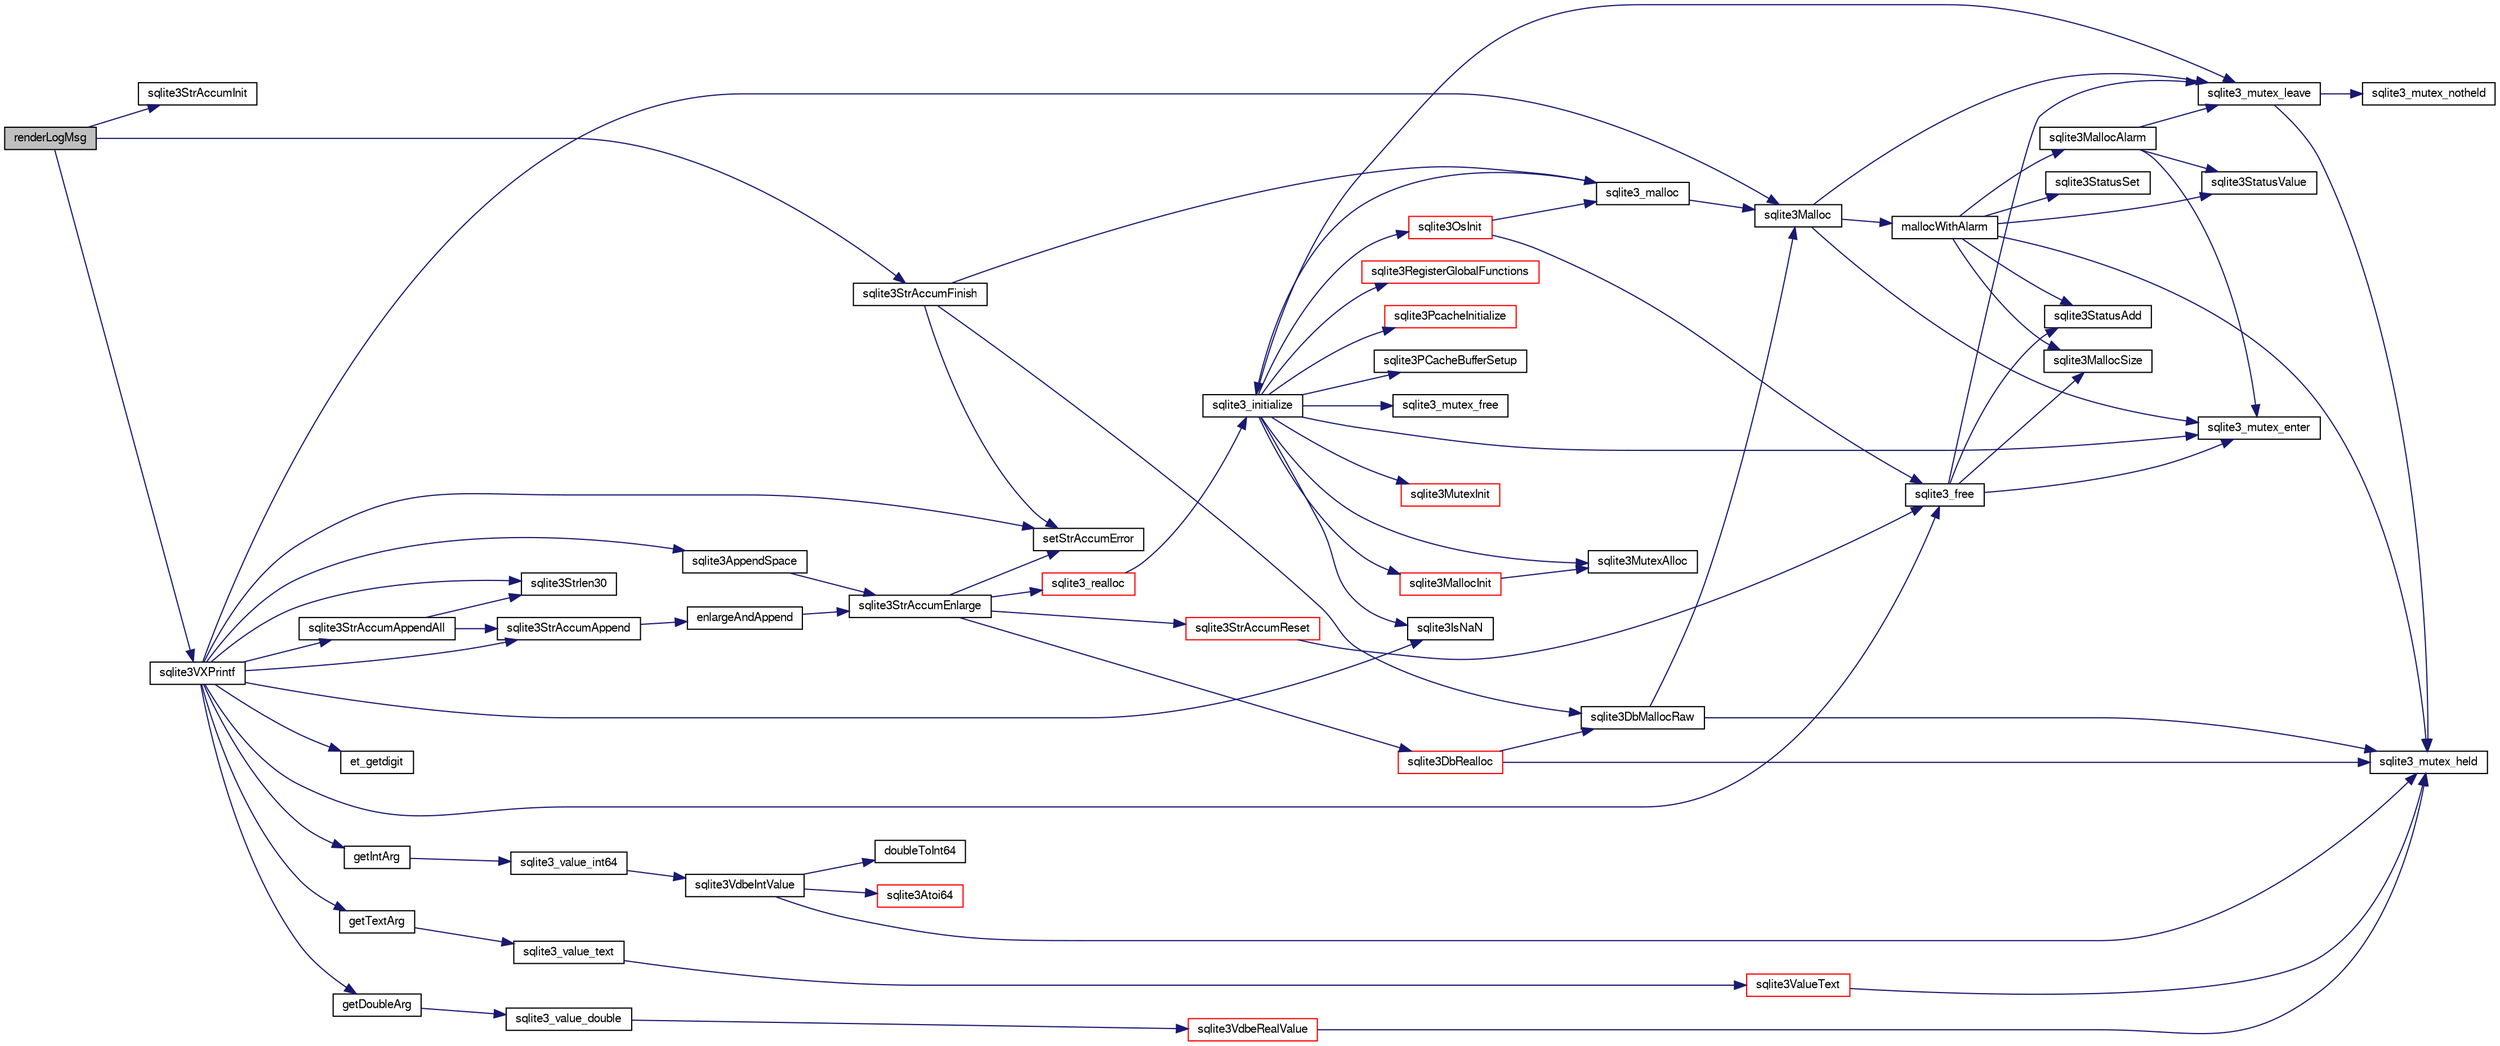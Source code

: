 digraph "renderLogMsg"
{
  edge [fontname="FreeSans",fontsize="10",labelfontname="FreeSans",labelfontsize="10"];
  node [fontname="FreeSans",fontsize="10",shape=record];
  rankdir="LR";
  Node266791 [label="renderLogMsg",height=0.2,width=0.4,color="black", fillcolor="grey75", style="filled", fontcolor="black"];
  Node266791 -> Node266792 [color="midnightblue",fontsize="10",style="solid",fontname="FreeSans"];
  Node266792 [label="sqlite3StrAccumInit",height=0.2,width=0.4,color="black", fillcolor="white", style="filled",URL="$sqlite3_8c.html#aabf95e113b9d54d519cd15a56215f560"];
  Node266791 -> Node266793 [color="midnightblue",fontsize="10",style="solid",fontname="FreeSans"];
  Node266793 [label="sqlite3VXPrintf",height=0.2,width=0.4,color="black", fillcolor="white", style="filled",URL="$sqlite3_8c.html#a63c25806c9bd4a2b76f9a0eb232c6bde"];
  Node266793 -> Node266794 [color="midnightblue",fontsize="10",style="solid",fontname="FreeSans"];
  Node266794 [label="sqlite3StrAccumAppend",height=0.2,width=0.4,color="black", fillcolor="white", style="filled",URL="$sqlite3_8c.html#a56664fa33def33c5a5245b623441d5e0"];
  Node266794 -> Node266795 [color="midnightblue",fontsize="10",style="solid",fontname="FreeSans"];
  Node266795 [label="enlargeAndAppend",height=0.2,width=0.4,color="black", fillcolor="white", style="filled",URL="$sqlite3_8c.html#a25b21e61dc0883d849890eaa8a18088a"];
  Node266795 -> Node266796 [color="midnightblue",fontsize="10",style="solid",fontname="FreeSans"];
  Node266796 [label="sqlite3StrAccumEnlarge",height=0.2,width=0.4,color="black", fillcolor="white", style="filled",URL="$sqlite3_8c.html#a38976500a97c69d65086eeccca82dd96"];
  Node266796 -> Node266797 [color="midnightblue",fontsize="10",style="solid",fontname="FreeSans"];
  Node266797 [label="setStrAccumError",height=0.2,width=0.4,color="black", fillcolor="white", style="filled",URL="$sqlite3_8c.html#a3dc479a1fc8ba1ab8edfe51f8a0b102c"];
  Node266796 -> Node266798 [color="midnightblue",fontsize="10",style="solid",fontname="FreeSans"];
  Node266798 [label="sqlite3StrAccumReset",height=0.2,width=0.4,color="red", fillcolor="white", style="filled",URL="$sqlite3_8c.html#ad7e70f4ec9d2fa3a63a371e2c7c555d8"];
  Node266798 -> Node266805 [color="midnightblue",fontsize="10",style="solid",fontname="FreeSans"];
  Node266805 [label="sqlite3_free",height=0.2,width=0.4,color="black", fillcolor="white", style="filled",URL="$sqlite3_8c.html#a6552349e36a8a691af5487999ab09519"];
  Node266805 -> Node266806 [color="midnightblue",fontsize="10",style="solid",fontname="FreeSans"];
  Node266806 [label="sqlite3_mutex_enter",height=0.2,width=0.4,color="black", fillcolor="white", style="filled",URL="$sqlite3_8c.html#a1c12cde690bd89f104de5cbad12a6bf5"];
  Node266805 -> Node266807 [color="midnightblue",fontsize="10",style="solid",fontname="FreeSans"];
  Node266807 [label="sqlite3StatusAdd",height=0.2,width=0.4,color="black", fillcolor="white", style="filled",URL="$sqlite3_8c.html#afa029f93586aeab4cc85360905dae9cd"];
  Node266805 -> Node266803 [color="midnightblue",fontsize="10",style="solid",fontname="FreeSans"];
  Node266803 [label="sqlite3MallocSize",height=0.2,width=0.4,color="black", fillcolor="white", style="filled",URL="$sqlite3_8c.html#acf5d2a5f35270bafb050bd2def576955"];
  Node266805 -> Node266808 [color="midnightblue",fontsize="10",style="solid",fontname="FreeSans"];
  Node266808 [label="sqlite3_mutex_leave",height=0.2,width=0.4,color="black", fillcolor="white", style="filled",URL="$sqlite3_8c.html#a5838d235601dbd3c1fa993555c6bcc93"];
  Node266808 -> Node266800 [color="midnightblue",fontsize="10",style="solid",fontname="FreeSans"];
  Node266800 [label="sqlite3_mutex_held",height=0.2,width=0.4,color="black", fillcolor="white", style="filled",URL="$sqlite3_8c.html#acf77da68932b6bc163c5e68547ecc3e7"];
  Node266808 -> Node266809 [color="midnightblue",fontsize="10",style="solid",fontname="FreeSans"];
  Node266809 [label="sqlite3_mutex_notheld",height=0.2,width=0.4,color="black", fillcolor="white", style="filled",URL="$sqlite3_8c.html#a83967c837c1c000d3b5adcfaa688f5dc"];
  Node266796 -> Node266810 [color="midnightblue",fontsize="10",style="solid",fontname="FreeSans"];
  Node266810 [label="sqlite3DbRealloc",height=0.2,width=0.4,color="red", fillcolor="white", style="filled",URL="$sqlite3_8c.html#ae028f4902a9d29bcaf310ff289ee87dc"];
  Node266810 -> Node266800 [color="midnightblue",fontsize="10",style="solid",fontname="FreeSans"];
  Node266810 -> Node266811 [color="midnightblue",fontsize="10",style="solid",fontname="FreeSans"];
  Node266811 [label="sqlite3DbMallocRaw",height=0.2,width=0.4,color="black", fillcolor="white", style="filled",URL="$sqlite3_8c.html#abbe8be0cf7175e11ddc3e2218fad924e"];
  Node266811 -> Node266800 [color="midnightblue",fontsize="10",style="solid",fontname="FreeSans"];
  Node266811 -> Node266812 [color="midnightblue",fontsize="10",style="solid",fontname="FreeSans"];
  Node266812 [label="sqlite3Malloc",height=0.2,width=0.4,color="black", fillcolor="white", style="filled",URL="$sqlite3_8c.html#a361a2eaa846b1885f123abe46f5d8b2b"];
  Node266812 -> Node266806 [color="midnightblue",fontsize="10",style="solid",fontname="FreeSans"];
  Node266812 -> Node266813 [color="midnightblue",fontsize="10",style="solid",fontname="FreeSans"];
  Node266813 [label="mallocWithAlarm",height=0.2,width=0.4,color="black", fillcolor="white", style="filled",URL="$sqlite3_8c.html#ab070d5cf8e48ec8a6a43cf025d48598b"];
  Node266813 -> Node266800 [color="midnightblue",fontsize="10",style="solid",fontname="FreeSans"];
  Node266813 -> Node266814 [color="midnightblue",fontsize="10",style="solid",fontname="FreeSans"];
  Node266814 [label="sqlite3StatusSet",height=0.2,width=0.4,color="black", fillcolor="white", style="filled",URL="$sqlite3_8c.html#afec7586c01fcb5ea17dc9d7725a589d9"];
  Node266813 -> Node266815 [color="midnightblue",fontsize="10",style="solid",fontname="FreeSans"];
  Node266815 [label="sqlite3StatusValue",height=0.2,width=0.4,color="black", fillcolor="white", style="filled",URL="$sqlite3_8c.html#a30b8ac296c6e200c1fa57708d52c6ef6"];
  Node266813 -> Node266816 [color="midnightblue",fontsize="10",style="solid",fontname="FreeSans"];
  Node266816 [label="sqlite3MallocAlarm",height=0.2,width=0.4,color="black", fillcolor="white", style="filled",URL="$sqlite3_8c.html#ada66988e8471d1198f3219c062377508"];
  Node266816 -> Node266815 [color="midnightblue",fontsize="10",style="solid",fontname="FreeSans"];
  Node266816 -> Node266808 [color="midnightblue",fontsize="10",style="solid",fontname="FreeSans"];
  Node266816 -> Node266806 [color="midnightblue",fontsize="10",style="solid",fontname="FreeSans"];
  Node266813 -> Node266803 [color="midnightblue",fontsize="10",style="solid",fontname="FreeSans"];
  Node266813 -> Node266807 [color="midnightblue",fontsize="10",style="solid",fontname="FreeSans"];
  Node266812 -> Node266808 [color="midnightblue",fontsize="10",style="solid",fontname="FreeSans"];
  Node266796 -> Node266992 [color="midnightblue",fontsize="10",style="solid",fontname="FreeSans"];
  Node266992 [label="sqlite3_realloc",height=0.2,width=0.4,color="red", fillcolor="white", style="filled",URL="$sqlite3_8c.html#a822d9e42f6ab4b2ec803f311aeb9618d"];
  Node266992 -> Node266818 [color="midnightblue",fontsize="10",style="solid",fontname="FreeSans"];
  Node266818 [label="sqlite3_initialize",height=0.2,width=0.4,color="black", fillcolor="white", style="filled",URL="$sqlite3_8c.html#ab0c0ee2d5d4cf8b28e9572296a8861df"];
  Node266818 -> Node266819 [color="midnightblue",fontsize="10",style="solid",fontname="FreeSans"];
  Node266819 [label="sqlite3MutexInit",height=0.2,width=0.4,color="red", fillcolor="white", style="filled",URL="$sqlite3_8c.html#a7906afcdd1cdb3d0007eb932398a1158"];
  Node266818 -> Node266837 [color="midnightblue",fontsize="10",style="solid",fontname="FreeSans"];
  Node266837 [label="sqlite3MutexAlloc",height=0.2,width=0.4,color="black", fillcolor="white", style="filled",URL="$sqlite3_8c.html#a0e3f432ee581f6876b590e7ad7e84e19"];
  Node266818 -> Node266806 [color="midnightblue",fontsize="10",style="solid",fontname="FreeSans"];
  Node266818 -> Node266838 [color="midnightblue",fontsize="10",style="solid",fontname="FreeSans"];
  Node266838 [label="sqlite3MallocInit",height=0.2,width=0.4,color="red", fillcolor="white", style="filled",URL="$sqlite3_8c.html#a9e06f9e7cad0d83ce80ab493c9533552"];
  Node266838 -> Node266837 [color="midnightblue",fontsize="10",style="solid",fontname="FreeSans"];
  Node266818 -> Node266808 [color="midnightblue",fontsize="10",style="solid",fontname="FreeSans"];
  Node266818 -> Node266880 [color="midnightblue",fontsize="10",style="solid",fontname="FreeSans"];
  Node266880 [label="sqlite3RegisterGlobalFunctions",height=0.2,width=0.4,color="red", fillcolor="white", style="filled",URL="$sqlite3_8c.html#a9f75bd111010f29e1b8d74344473c4ec"];
  Node266818 -> Node267060 [color="midnightblue",fontsize="10",style="solid",fontname="FreeSans"];
  Node267060 [label="sqlite3PcacheInitialize",height=0.2,width=0.4,color="red", fillcolor="white", style="filled",URL="$sqlite3_8c.html#a2902c61ddc88bea002c4d69fe4052b1f"];
  Node266818 -> Node267061 [color="midnightblue",fontsize="10",style="solid",fontname="FreeSans"];
  Node267061 [label="sqlite3OsInit",height=0.2,width=0.4,color="red", fillcolor="white", style="filled",URL="$sqlite3_8c.html#afeaa886fe1ca086a30fd278b1d069762"];
  Node267061 -> Node266843 [color="midnightblue",fontsize="10",style="solid",fontname="FreeSans"];
  Node266843 [label="sqlite3_malloc",height=0.2,width=0.4,color="black", fillcolor="white", style="filled",URL="$sqlite3_8c.html#ac79dba55fc32b6a840cf5a9769bce7cd"];
  Node266843 -> Node266818 [color="midnightblue",fontsize="10",style="solid",fontname="FreeSans"];
  Node266843 -> Node266812 [color="midnightblue",fontsize="10",style="solid",fontname="FreeSans"];
  Node267061 -> Node266805 [color="midnightblue",fontsize="10",style="solid",fontname="FreeSans"];
  Node266818 -> Node267065 [color="midnightblue",fontsize="10",style="solid",fontname="FreeSans"];
  Node267065 [label="sqlite3PCacheBufferSetup",height=0.2,width=0.4,color="black", fillcolor="white", style="filled",URL="$sqlite3_8c.html#ad18a1eebefdfbc4254f473f7b0101937"];
  Node266818 -> Node267066 [color="midnightblue",fontsize="10",style="solid",fontname="FreeSans"];
  Node267066 [label="sqlite3_mutex_free",height=0.2,width=0.4,color="black", fillcolor="white", style="filled",URL="$sqlite3_8c.html#a2db2e72e08f6873afa9c61b0ec726fec"];
  Node266818 -> Node266960 [color="midnightblue",fontsize="10",style="solid",fontname="FreeSans"];
  Node266960 [label="sqlite3IsNaN",height=0.2,width=0.4,color="black", fillcolor="white", style="filled",URL="$sqlite3_8c.html#aed4d78203877c3486765ccbc7feebb50"];
  Node266793 -> Node267067 [color="midnightblue",fontsize="10",style="solid",fontname="FreeSans"];
  Node267067 [label="getIntArg",height=0.2,width=0.4,color="black", fillcolor="white", style="filled",URL="$sqlite3_8c.html#abff258963dbd9205fb299851a64c67be"];
  Node267067 -> Node266951 [color="midnightblue",fontsize="10",style="solid",fontname="FreeSans"];
  Node266951 [label="sqlite3_value_int64",height=0.2,width=0.4,color="black", fillcolor="white", style="filled",URL="$sqlite3_8c.html#ab38d8627f4750672e72712df0b709e0d"];
  Node266951 -> Node266939 [color="midnightblue",fontsize="10",style="solid",fontname="FreeSans"];
  Node266939 [label="sqlite3VdbeIntValue",height=0.2,width=0.4,color="black", fillcolor="white", style="filled",URL="$sqlite3_8c.html#a3dc28e3bfdbecf81633c3697a3aacd45"];
  Node266939 -> Node266800 [color="midnightblue",fontsize="10",style="solid",fontname="FreeSans"];
  Node266939 -> Node266940 [color="midnightblue",fontsize="10",style="solid",fontname="FreeSans"];
  Node266940 [label="doubleToInt64",height=0.2,width=0.4,color="black", fillcolor="white", style="filled",URL="$sqlite3_8c.html#a85975c48e5a38f9b8c99b72eb72ebc44"];
  Node266939 -> Node266941 [color="midnightblue",fontsize="10",style="solid",fontname="FreeSans"];
  Node266941 [label="sqlite3Atoi64",height=0.2,width=0.4,color="red", fillcolor="white", style="filled",URL="$sqlite3_8c.html#a5b13083911b3dc0a0b54f43acc686a39"];
  Node266793 -> Node266812 [color="midnightblue",fontsize="10",style="solid",fontname="FreeSans"];
  Node266793 -> Node266797 [color="midnightblue",fontsize="10",style="solid",fontname="FreeSans"];
  Node266793 -> Node267068 [color="midnightblue",fontsize="10",style="solid",fontname="FreeSans"];
  Node267068 [label="getDoubleArg",height=0.2,width=0.4,color="black", fillcolor="white", style="filled",URL="$sqlite3_8c.html#a1cf25120072c85bd261983b24c12c3d9"];
  Node267068 -> Node266955 [color="midnightblue",fontsize="10",style="solid",fontname="FreeSans"];
  Node266955 [label="sqlite3_value_double",height=0.2,width=0.4,color="black", fillcolor="white", style="filled",URL="$sqlite3_8c.html#a3e50c1a2dd484a8b6911c9d163816b88"];
  Node266955 -> Node266956 [color="midnightblue",fontsize="10",style="solid",fontname="FreeSans"];
  Node266956 [label="sqlite3VdbeRealValue",height=0.2,width=0.4,color="red", fillcolor="white", style="filled",URL="$sqlite3_8c.html#a5bf943a4f9a5516911b3bc610e3d64e0"];
  Node266956 -> Node266800 [color="midnightblue",fontsize="10",style="solid",fontname="FreeSans"];
  Node266793 -> Node266960 [color="midnightblue",fontsize="10",style="solid",fontname="FreeSans"];
  Node266793 -> Node266878 [color="midnightblue",fontsize="10",style="solid",fontname="FreeSans"];
  Node266878 [label="sqlite3Strlen30",height=0.2,width=0.4,color="black", fillcolor="white", style="filled",URL="$sqlite3_8c.html#a3dcd80ba41f1a308193dee74857b62a7"];
  Node266793 -> Node267069 [color="midnightblue",fontsize="10",style="solid",fontname="FreeSans"];
  Node267069 [label="et_getdigit",height=0.2,width=0.4,color="black", fillcolor="white", style="filled",URL="$sqlite3_8c.html#a40c5a308749ad07cc2397a53e081bff0"];
  Node266793 -> Node267070 [color="midnightblue",fontsize="10",style="solid",fontname="FreeSans"];
  Node267070 [label="getTextArg",height=0.2,width=0.4,color="black", fillcolor="white", style="filled",URL="$sqlite3_8c.html#afbb41850423ef20071cefaab0431e04d"];
  Node267070 -> Node266883 [color="midnightblue",fontsize="10",style="solid",fontname="FreeSans"];
  Node266883 [label="sqlite3_value_text",height=0.2,width=0.4,color="black", fillcolor="white", style="filled",URL="$sqlite3_8c.html#aef2ace3239e6dd59c74110faa70f8171"];
  Node266883 -> Node266884 [color="midnightblue",fontsize="10",style="solid",fontname="FreeSans"];
  Node266884 [label="sqlite3ValueText",height=0.2,width=0.4,color="red", fillcolor="white", style="filled",URL="$sqlite3_8c.html#ad567a94e52d1adf81f4857fdba00a59b"];
  Node266884 -> Node266800 [color="midnightblue",fontsize="10",style="solid",fontname="FreeSans"];
  Node266793 -> Node267071 [color="midnightblue",fontsize="10",style="solid",fontname="FreeSans"];
  Node267071 [label="sqlite3StrAccumAppendAll",height=0.2,width=0.4,color="black", fillcolor="white", style="filled",URL="$sqlite3_8c.html#acaf8f3e4f99a3c3a4a77e9c987547289"];
  Node267071 -> Node266794 [color="midnightblue",fontsize="10",style="solid",fontname="FreeSans"];
  Node267071 -> Node266878 [color="midnightblue",fontsize="10",style="solid",fontname="FreeSans"];
  Node266793 -> Node267072 [color="midnightblue",fontsize="10",style="solid",fontname="FreeSans"];
  Node267072 [label="sqlite3AppendSpace",height=0.2,width=0.4,color="black", fillcolor="white", style="filled",URL="$sqlite3_8c.html#aefd38a5afc0020d4a93855c3ee7c63a8"];
  Node267072 -> Node266796 [color="midnightblue",fontsize="10",style="solid",fontname="FreeSans"];
  Node266793 -> Node266805 [color="midnightblue",fontsize="10",style="solid",fontname="FreeSans"];
  Node266791 -> Node266842 [color="midnightblue",fontsize="10",style="solid",fontname="FreeSans"];
  Node266842 [label="sqlite3StrAccumFinish",height=0.2,width=0.4,color="black", fillcolor="white", style="filled",URL="$sqlite3_8c.html#adb7f26b10ac1b847db6f000ef4c2e2ba"];
  Node266842 -> Node266811 [color="midnightblue",fontsize="10",style="solid",fontname="FreeSans"];
  Node266842 -> Node266843 [color="midnightblue",fontsize="10",style="solid",fontname="FreeSans"];
  Node266842 -> Node266797 [color="midnightblue",fontsize="10",style="solid",fontname="FreeSans"];
}
